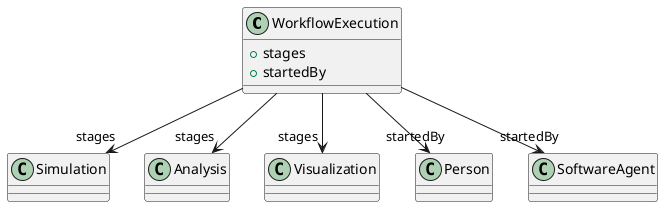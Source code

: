 @startuml
class WorkflowExecution {
+stages
+startedBy

}
WorkflowExecution -d-> "stages" Simulation
WorkflowExecution -d-> "stages" Analysis
WorkflowExecution -d-> "stages" Visualization
WorkflowExecution -d-> "startedBy" Person
WorkflowExecution -d-> "startedBy" SoftwareAgent

@enduml